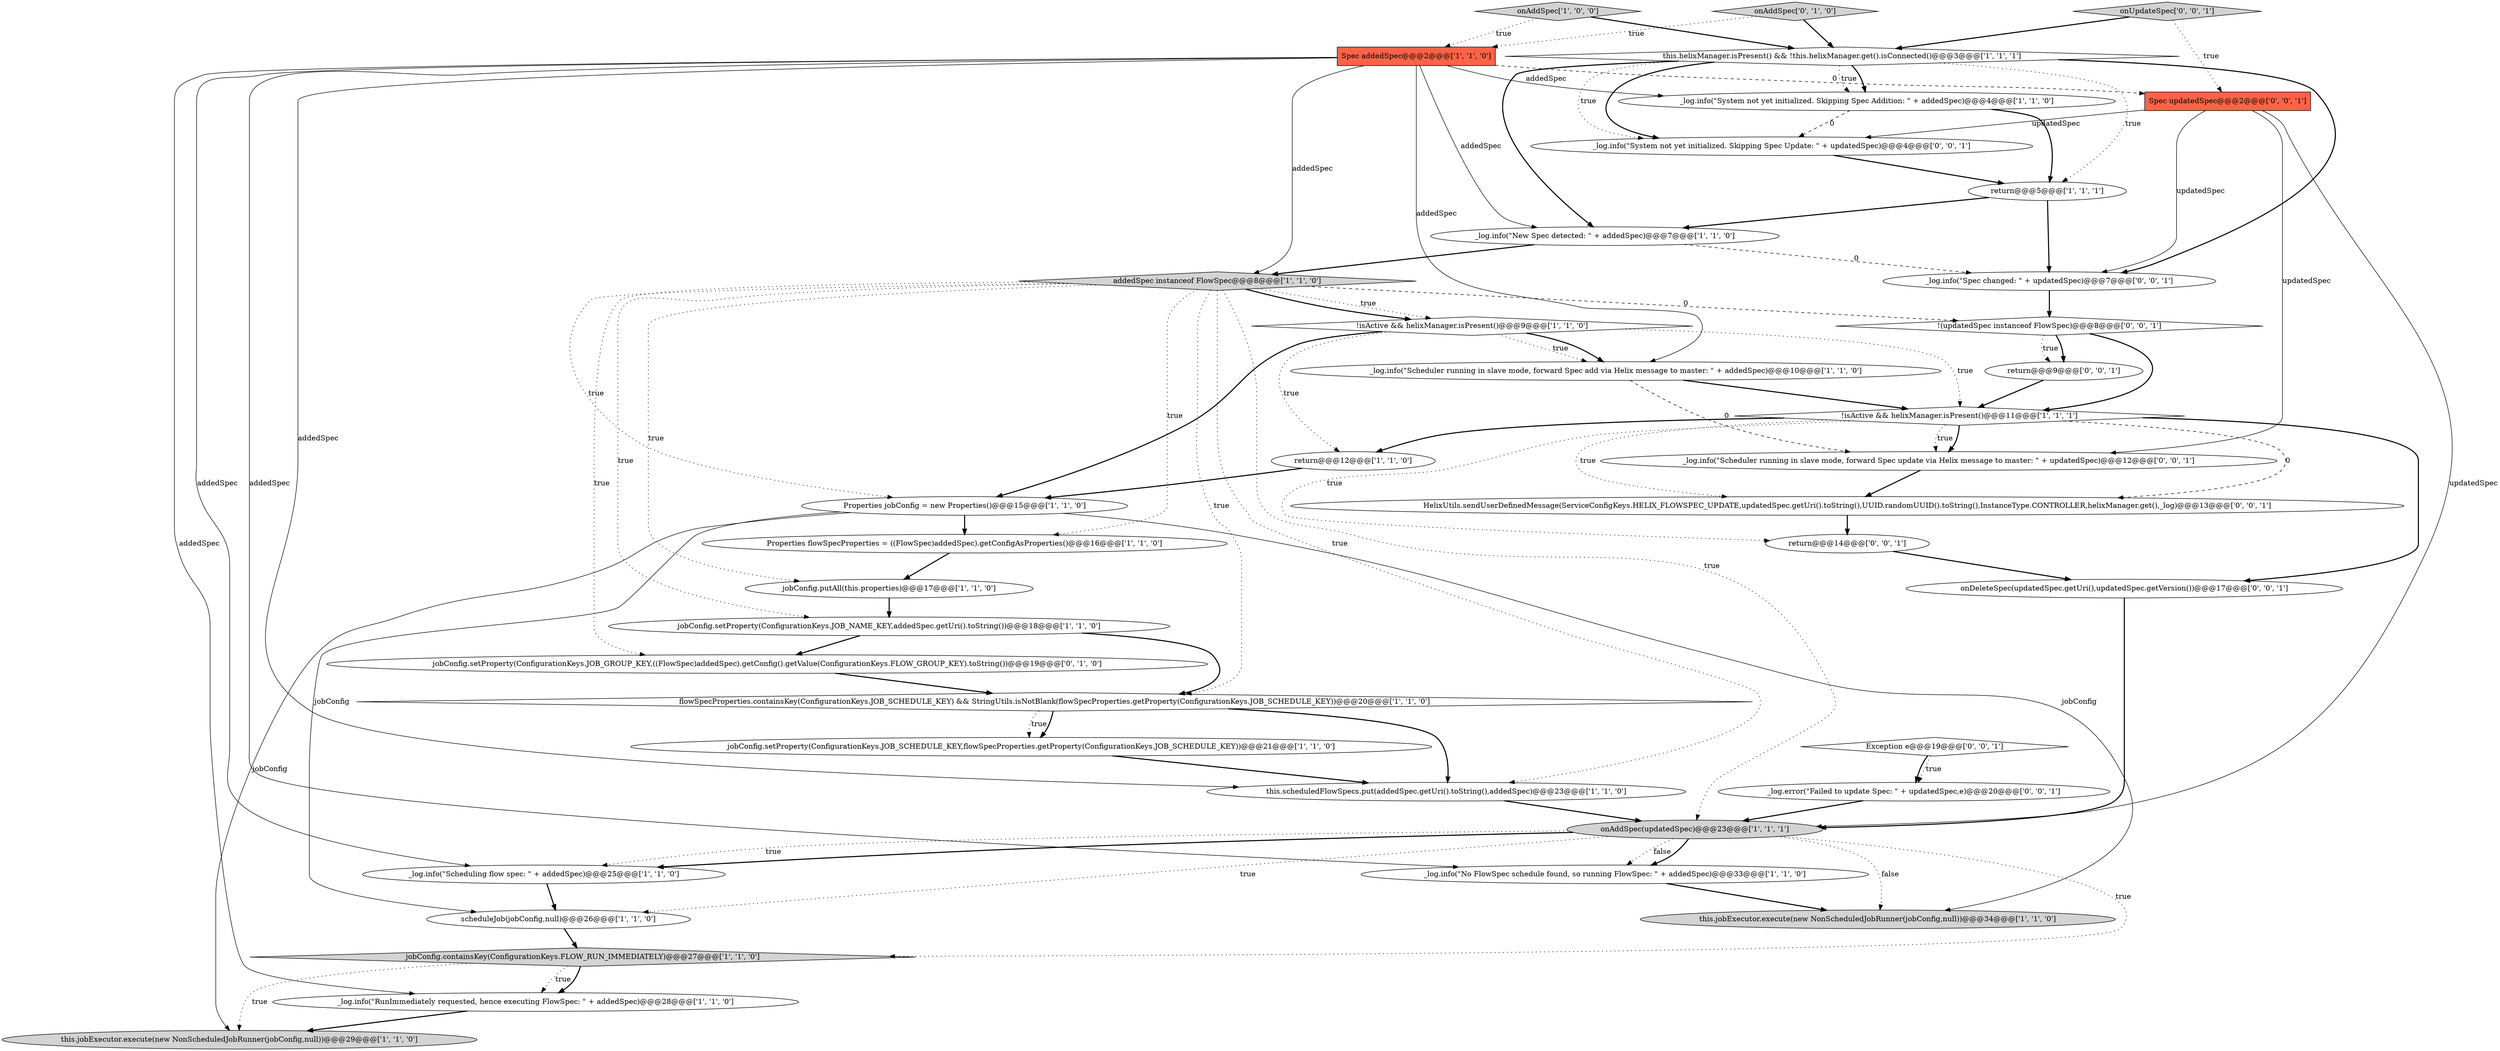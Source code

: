 digraph {
5 [style = filled, label = "_log.info(\"New Spec detected: \" + addedSpec)@@@7@@@['1', '1', '0']", fillcolor = white, shape = ellipse image = "AAA0AAABBB1BBB"];
1 [style = filled, label = "return@@@12@@@['1', '1', '0']", fillcolor = white, shape = ellipse image = "AAA0AAABBB1BBB"];
4 [style = filled, label = "_log.info(\"Scheduler running in slave mode, forward Spec add via Helix message to master: \" + addedSpec)@@@10@@@['1', '1', '0']", fillcolor = white, shape = ellipse image = "AAA0AAABBB1BBB"];
24 [style = filled, label = "jobConfig.putAll(this.properties)@@@17@@@['1', '1', '0']", fillcolor = white, shape = ellipse image = "AAA0AAABBB1BBB"];
32 [style = filled, label = "HelixUtils.sendUserDefinedMessage(ServiceConfigKeys.HELIX_FLOWSPEC_UPDATE,updatedSpec.getUri().toString(),UUID.randomUUID().toString(),InstanceType.CONTROLLER,helixManager.get(),_log)@@@13@@@['0', '0', '1']", fillcolor = white, shape = ellipse image = "AAA0AAABBB3BBB"];
12 [style = filled, label = "onAddSpec(updatedSpec)@@@23@@@['1', '1', '1']", fillcolor = lightgray, shape = ellipse image = "AAA0AAABBB1BBB"];
14 [style = filled, label = "_log.info(\"Scheduling flow spec: \" + addedSpec)@@@25@@@['1', '1', '0']", fillcolor = white, shape = ellipse image = "AAA0AAABBB1BBB"];
26 [style = filled, label = "onAddSpec['0', '1', '0']", fillcolor = lightgray, shape = diamond image = "AAA0AAABBB2BBB"];
21 [style = filled, label = "scheduleJob(jobConfig,null)@@@26@@@['1', '1', '0']", fillcolor = white, shape = ellipse image = "AAA0AAABBB1BBB"];
30 [style = filled, label = "_log.error(\"Failed to update Spec: \" + updatedSpec,e)@@@20@@@['0', '0', '1']", fillcolor = white, shape = ellipse image = "AAA0AAABBB3BBB"];
0 [style = filled, label = "flowSpecProperties.containsKey(ConfigurationKeys.JOB_SCHEDULE_KEY) && StringUtils.isNotBlank(flowSpecProperties.getProperty(ConfigurationKeys.JOB_SCHEDULE_KEY))@@@20@@@['1', '1', '0']", fillcolor = white, shape = diamond image = "AAA0AAABBB1BBB"];
17 [style = filled, label = "this.helixManager.isPresent() && !this.helixManager.get().isConnected()@@@3@@@['1', '1', '1']", fillcolor = white, shape = diamond image = "AAA0AAABBB1BBB"];
39 [style = filled, label = "_log.info(\"Scheduler running in slave mode, forward Spec update via Helix message to master: \" + updatedSpec)@@@12@@@['0', '0', '1']", fillcolor = white, shape = ellipse image = "AAA0AAABBB3BBB"];
8 [style = filled, label = "Properties flowSpecProperties = ((FlowSpec)addedSpec).getConfigAsProperties()@@@16@@@['1', '1', '0']", fillcolor = white, shape = ellipse image = "AAA0AAABBB1BBB"];
15 [style = filled, label = "this.jobExecutor.execute(new NonScheduledJobRunner(jobConfig,null))@@@29@@@['1', '1', '0']", fillcolor = lightgray, shape = ellipse image = "AAA0AAABBB1BBB"];
6 [style = filled, label = "jobConfig.setProperty(ConfigurationKeys.JOB_SCHEDULE_KEY,flowSpecProperties.getProperty(ConfigurationKeys.JOB_SCHEDULE_KEY))@@@21@@@['1', '1', '0']", fillcolor = white, shape = ellipse image = "AAA0AAABBB1BBB"];
29 [style = filled, label = "_log.info(\"Spec changed: \" + updatedSpec)@@@7@@@['0', '0', '1']", fillcolor = white, shape = ellipse image = "AAA0AAABBB3BBB"];
9 [style = filled, label = "Properties jobConfig = new Properties()@@@15@@@['1', '1', '0']", fillcolor = white, shape = ellipse image = "AAA0AAABBB1BBB"];
3 [style = filled, label = "_log.info(\"No FlowSpec schedule found, so running FlowSpec: \" + addedSpec)@@@33@@@['1', '1', '0']", fillcolor = white, shape = ellipse image = "AAA0AAABBB1BBB"];
28 [style = filled, label = "_log.info(\"System not yet initialized. Skipping Spec Update: \" + updatedSpec)@@@4@@@['0', '0', '1']", fillcolor = white, shape = ellipse image = "AAA0AAABBB3BBB"];
31 [style = filled, label = "Exception e@@@19@@@['0', '0', '1']", fillcolor = white, shape = diamond image = "AAA0AAABBB3BBB"];
13 [style = filled, label = "jobConfig.containsKey(ConfigurationKeys.FLOW_RUN_IMMEDIATELY)@@@27@@@['1', '1', '0']", fillcolor = lightgray, shape = diamond image = "AAA0AAABBB1BBB"];
25 [style = filled, label = "this.jobExecutor.execute(new NonScheduledJobRunner(jobConfig,null))@@@34@@@['1', '1', '0']", fillcolor = lightgray, shape = ellipse image = "AAA0AAABBB1BBB"];
23 [style = filled, label = "addedSpec instanceof FlowSpec@@@8@@@['1', '1', '0']", fillcolor = lightgray, shape = diamond image = "AAA0AAABBB1BBB"];
38 [style = filled, label = "Spec updatedSpec@@@2@@@['0', '0', '1']", fillcolor = tomato, shape = box image = "AAA0AAABBB3BBB"];
27 [style = filled, label = "jobConfig.setProperty(ConfigurationKeys.JOB_GROUP_KEY,((FlowSpec)addedSpec).getConfig().getValue(ConfigurationKeys.FLOW_GROUP_KEY).toString())@@@19@@@['0', '1', '0']", fillcolor = white, shape = ellipse image = "AAA1AAABBB2BBB"];
33 [style = filled, label = "onDeleteSpec(updatedSpec.getUri(),updatedSpec.getVersion())@@@17@@@['0', '0', '1']", fillcolor = white, shape = ellipse image = "AAA0AAABBB3BBB"];
16 [style = filled, label = "Spec addedSpec@@@2@@@['1', '1', '0']", fillcolor = tomato, shape = box image = "AAA0AAABBB1BBB"];
36 [style = filled, label = "onUpdateSpec['0', '0', '1']", fillcolor = lightgray, shape = diamond image = "AAA0AAABBB3BBB"];
10 [style = filled, label = "!isActive && helixManager.isPresent()@@@11@@@['1', '1', '1']", fillcolor = white, shape = diamond image = "AAA0AAABBB1BBB"];
7 [style = filled, label = "!isActive && helixManager.isPresent()@@@9@@@['1', '1', '0']", fillcolor = white, shape = diamond image = "AAA0AAABBB1BBB"];
35 [style = filled, label = "return@@@9@@@['0', '0', '1']", fillcolor = white, shape = ellipse image = "AAA0AAABBB3BBB"];
11 [style = filled, label = "this.scheduledFlowSpecs.put(addedSpec.getUri().toString(),addedSpec)@@@23@@@['1', '1', '0']", fillcolor = white, shape = ellipse image = "AAA0AAABBB1BBB"];
2 [style = filled, label = "_log.info(\"RunImmediately requested, hence executing FlowSpec: \" + addedSpec)@@@28@@@['1', '1', '0']", fillcolor = white, shape = ellipse image = "AAA0AAABBB1BBB"];
22 [style = filled, label = "_log.info(\"System not yet initialized. Skipping Spec Addition: \" + addedSpec)@@@4@@@['1', '1', '0']", fillcolor = white, shape = ellipse image = "AAA0AAABBB1BBB"];
18 [style = filled, label = "return@@@5@@@['1', '1', '1']", fillcolor = white, shape = ellipse image = "AAA0AAABBB1BBB"];
34 [style = filled, label = "!(updatedSpec instanceof FlowSpec)@@@8@@@['0', '0', '1']", fillcolor = white, shape = diamond image = "AAA0AAABBB3BBB"];
37 [style = filled, label = "return@@@14@@@['0', '0', '1']", fillcolor = white, shape = ellipse image = "AAA0AAABBB3BBB"];
19 [style = filled, label = "onAddSpec['1', '0', '0']", fillcolor = lightgray, shape = diamond image = "AAA0AAABBB1BBB"];
20 [style = filled, label = "jobConfig.setProperty(ConfigurationKeys.JOB_NAME_KEY,addedSpec.getUri().toString())@@@18@@@['1', '1', '0']", fillcolor = white, shape = ellipse image = "AAA0AAABBB1BBB"];
10->32 [style = dashed, label="0"];
20->27 [style = bold, label=""];
0->6 [style = dotted, label="true"];
26->17 [style = bold, label=""];
11->12 [style = bold, label=""];
10->39 [style = bold, label=""];
32->37 [style = bold, label=""];
17->28 [style = dotted, label="true"];
39->32 [style = bold, label=""];
37->33 [style = bold, label=""];
10->32 [style = dotted, label="true"];
9->25 [style = solid, label="jobConfig"];
23->7 [style = dotted, label="true"];
26->16 [style = dotted, label="true"];
16->2 [style = solid, label="addedSpec"];
34->10 [style = bold, label=""];
23->0 [style = dotted, label="true"];
38->28 [style = solid, label="updatedSpec"];
31->30 [style = dotted, label="true"];
12->14 [style = dotted, label="true"];
3->25 [style = bold, label=""];
28->18 [style = bold, label=""];
23->11 [style = dotted, label="true"];
17->22 [style = bold, label=""];
20->0 [style = bold, label=""];
16->22 [style = solid, label="addedSpec"];
36->17 [style = bold, label=""];
16->4 [style = solid, label="addedSpec"];
33->12 [style = bold, label=""];
36->38 [style = dotted, label="true"];
17->18 [style = dotted, label="true"];
16->11 [style = solid, label="addedSpec"];
1->9 [style = bold, label=""];
9->15 [style = solid, label="jobConfig"];
23->20 [style = dotted, label="true"];
14->21 [style = bold, label=""];
7->9 [style = bold, label=""];
12->14 [style = bold, label=""];
7->10 [style = dotted, label="true"];
6->11 [style = bold, label=""];
0->11 [style = bold, label=""];
23->34 [style = dashed, label="0"];
12->21 [style = dotted, label="true"];
22->28 [style = dashed, label="0"];
13->15 [style = dotted, label="true"];
17->22 [style = dotted, label="true"];
34->35 [style = bold, label=""];
5->29 [style = dashed, label="0"];
18->29 [style = bold, label=""];
21->13 [style = bold, label=""];
0->6 [style = bold, label=""];
7->4 [style = dotted, label="true"];
10->39 [style = dotted, label="true"];
24->20 [style = bold, label=""];
4->39 [style = dashed, label="0"];
16->23 [style = solid, label="addedSpec"];
7->1 [style = dotted, label="true"];
12->3 [style = dotted, label="false"];
23->9 [style = dotted, label="true"];
12->25 [style = dotted, label="false"];
35->10 [style = bold, label=""];
23->27 [style = dotted, label="true"];
16->14 [style = solid, label="addedSpec"];
10->1 [style = bold, label=""];
19->16 [style = dotted, label="true"];
12->3 [style = bold, label=""];
19->17 [style = bold, label=""];
30->12 [style = bold, label=""];
22->18 [style = bold, label=""];
16->38 [style = dashed, label="0"];
4->10 [style = bold, label=""];
31->30 [style = bold, label=""];
8->24 [style = bold, label=""];
16->3 [style = solid, label="addedSpec"];
17->29 [style = bold, label=""];
38->39 [style = solid, label="updatedSpec"];
9->21 [style = solid, label="jobConfig"];
10->37 [style = dotted, label="true"];
18->5 [style = bold, label=""];
27->0 [style = bold, label=""];
12->13 [style = dotted, label="true"];
34->35 [style = dotted, label="true"];
23->24 [style = dotted, label="true"];
29->34 [style = bold, label=""];
13->2 [style = dotted, label="true"];
5->23 [style = bold, label=""];
7->4 [style = bold, label=""];
23->8 [style = dotted, label="true"];
17->28 [style = bold, label=""];
23->7 [style = bold, label=""];
38->12 [style = solid, label="updatedSpec"];
9->8 [style = bold, label=""];
13->2 [style = bold, label=""];
10->33 [style = bold, label=""];
38->29 [style = solid, label="updatedSpec"];
16->5 [style = solid, label="addedSpec"];
17->5 [style = bold, label=""];
2->15 [style = bold, label=""];
23->12 [style = dotted, label="true"];
}

